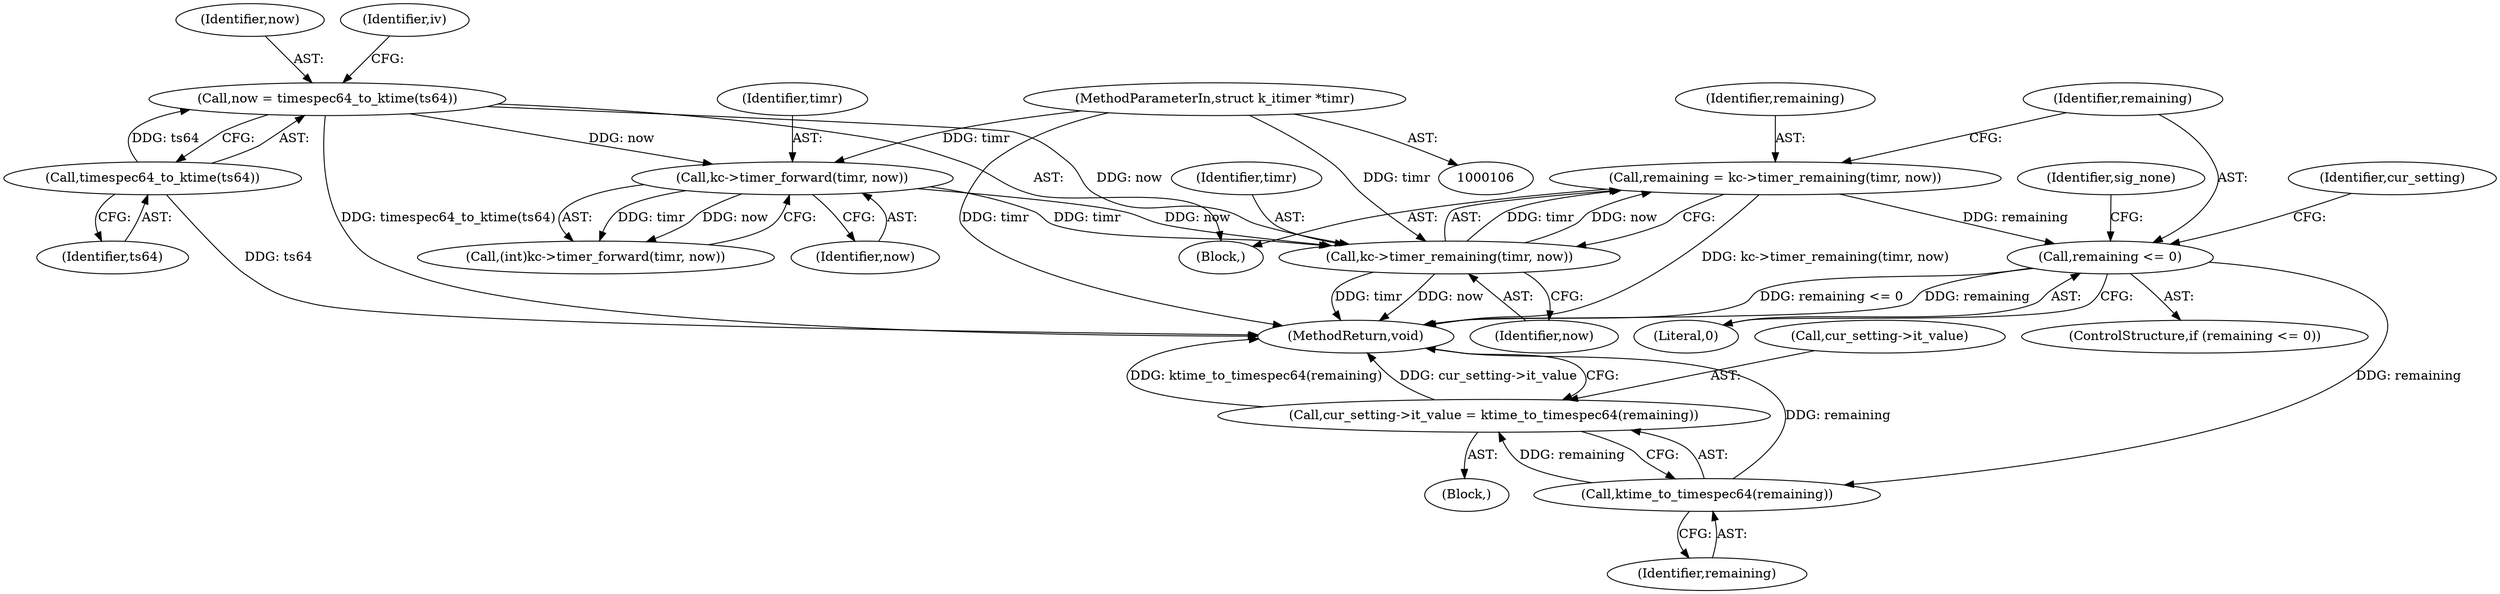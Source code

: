 digraph "1_linux_78c9c4dfbf8c04883941445a195276bb4bb92c76_2@API" {
"1000182" [label="(Call,remaining = kc->timer_remaining(timr, now))"];
"1000184" [label="(Call,kc->timer_remaining(timr, now))"];
"1000179" [label="(Call,kc->timer_forward(timr, now))"];
"1000107" [label="(MethodParameterIn,struct k_itimer *timr)"];
"1000159" [label="(Call,now = timespec64_to_ktime(ts64))"];
"1000161" [label="(Call,timespec64_to_ktime(ts64))"];
"1000188" [label="(Call,remaining <= 0)"];
"1000208" [label="(Call,ktime_to_timespec64(remaining))"];
"1000204" [label="(Call,cur_setting->it_value = ktime_to_timespec64(remaining))"];
"1000177" [label="(Call,(int)kc->timer_forward(timr, now))"];
"1000109" [label="(Block,)"];
"1000159" [label="(Call,now = timespec64_to_ktime(ts64))"];
"1000181" [label="(Identifier,now)"];
"1000203" [label="(Block,)"];
"1000190" [label="(Literal,0)"];
"1000187" [label="(ControlStructure,if (remaining <= 0))"];
"1000189" [label="(Identifier,remaining)"];
"1000179" [label="(Call,kc->timer_forward(timr, now))"];
"1000183" [label="(Identifier,remaining)"];
"1000188" [label="(Call,remaining <= 0)"];
"1000204" [label="(Call,cur_setting->it_value = ktime_to_timespec64(remaining))"];
"1000210" [label="(MethodReturn,void)"];
"1000186" [label="(Identifier,now)"];
"1000160" [label="(Identifier,now)"];
"1000185" [label="(Identifier,timr)"];
"1000165" [label="(Identifier,iv)"];
"1000162" [label="(Identifier,ts64)"];
"1000182" [label="(Call,remaining = kc->timer_remaining(timr, now))"];
"1000209" [label="(Identifier,remaining)"];
"1000107" [label="(MethodParameterIn,struct k_itimer *timr)"];
"1000206" [label="(Identifier,cur_setting)"];
"1000205" [label="(Call,cur_setting->it_value)"];
"1000208" [label="(Call,ktime_to_timespec64(remaining))"];
"1000180" [label="(Identifier,timr)"];
"1000194" [label="(Identifier,sig_none)"];
"1000161" [label="(Call,timespec64_to_ktime(ts64))"];
"1000184" [label="(Call,kc->timer_remaining(timr, now))"];
"1000182" -> "1000109"  [label="AST: "];
"1000182" -> "1000184"  [label="CFG: "];
"1000183" -> "1000182"  [label="AST: "];
"1000184" -> "1000182"  [label="AST: "];
"1000189" -> "1000182"  [label="CFG: "];
"1000182" -> "1000210"  [label="DDG: kc->timer_remaining(timr, now)"];
"1000184" -> "1000182"  [label="DDG: timr"];
"1000184" -> "1000182"  [label="DDG: now"];
"1000182" -> "1000188"  [label="DDG: remaining"];
"1000184" -> "1000186"  [label="CFG: "];
"1000185" -> "1000184"  [label="AST: "];
"1000186" -> "1000184"  [label="AST: "];
"1000184" -> "1000210"  [label="DDG: timr"];
"1000184" -> "1000210"  [label="DDG: now"];
"1000179" -> "1000184"  [label="DDG: timr"];
"1000179" -> "1000184"  [label="DDG: now"];
"1000107" -> "1000184"  [label="DDG: timr"];
"1000159" -> "1000184"  [label="DDG: now"];
"1000179" -> "1000177"  [label="AST: "];
"1000179" -> "1000181"  [label="CFG: "];
"1000180" -> "1000179"  [label="AST: "];
"1000181" -> "1000179"  [label="AST: "];
"1000177" -> "1000179"  [label="CFG: "];
"1000179" -> "1000177"  [label="DDG: timr"];
"1000179" -> "1000177"  [label="DDG: now"];
"1000107" -> "1000179"  [label="DDG: timr"];
"1000159" -> "1000179"  [label="DDG: now"];
"1000107" -> "1000106"  [label="AST: "];
"1000107" -> "1000210"  [label="DDG: timr"];
"1000159" -> "1000109"  [label="AST: "];
"1000159" -> "1000161"  [label="CFG: "];
"1000160" -> "1000159"  [label="AST: "];
"1000161" -> "1000159"  [label="AST: "];
"1000165" -> "1000159"  [label="CFG: "];
"1000159" -> "1000210"  [label="DDG: timespec64_to_ktime(ts64)"];
"1000161" -> "1000159"  [label="DDG: ts64"];
"1000161" -> "1000162"  [label="CFG: "];
"1000162" -> "1000161"  [label="AST: "];
"1000161" -> "1000210"  [label="DDG: ts64"];
"1000188" -> "1000187"  [label="AST: "];
"1000188" -> "1000190"  [label="CFG: "];
"1000189" -> "1000188"  [label="AST: "];
"1000190" -> "1000188"  [label="AST: "];
"1000194" -> "1000188"  [label="CFG: "];
"1000206" -> "1000188"  [label="CFG: "];
"1000188" -> "1000210"  [label="DDG: remaining"];
"1000188" -> "1000210"  [label="DDG: remaining <= 0"];
"1000188" -> "1000208"  [label="DDG: remaining"];
"1000208" -> "1000204"  [label="AST: "];
"1000208" -> "1000209"  [label="CFG: "];
"1000209" -> "1000208"  [label="AST: "];
"1000204" -> "1000208"  [label="CFG: "];
"1000208" -> "1000210"  [label="DDG: remaining"];
"1000208" -> "1000204"  [label="DDG: remaining"];
"1000204" -> "1000203"  [label="AST: "];
"1000205" -> "1000204"  [label="AST: "];
"1000210" -> "1000204"  [label="CFG: "];
"1000204" -> "1000210"  [label="DDG: ktime_to_timespec64(remaining)"];
"1000204" -> "1000210"  [label="DDG: cur_setting->it_value"];
}
